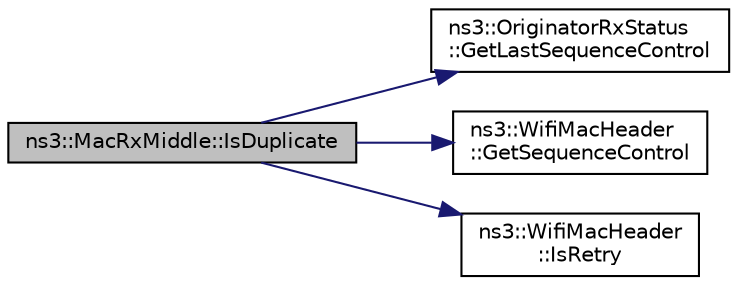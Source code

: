 digraph "ns3::MacRxMiddle::IsDuplicate"
{
 // LATEX_PDF_SIZE
  edge [fontname="Helvetica",fontsize="10",labelfontname="Helvetica",labelfontsize="10"];
  node [fontname="Helvetica",fontsize="10",shape=record];
  rankdir="LR";
  Node1 [label="ns3::MacRxMiddle::IsDuplicate",height=0.2,width=0.4,color="black", fillcolor="grey75", style="filled", fontcolor="black",tooltip="Check if we have already received the packet from the sender before (by looking at the sequence contr..."];
  Node1 -> Node2 [color="midnightblue",fontsize="10",style="solid",fontname="Helvetica"];
  Node2 [label="ns3::OriginatorRxStatus\l::GetLastSequenceControl",height=0.2,width=0.4,color="black", fillcolor="white", style="filled",URL="$classns3_1_1_originator_rx_status.html#a5a0b78a7859549881d79d729ef66fb71",tooltip="Return the last sequence control we received."];
  Node1 -> Node3 [color="midnightblue",fontsize="10",style="solid",fontname="Helvetica"];
  Node3 [label="ns3::WifiMacHeader\l::GetSequenceControl",height=0.2,width=0.4,color="black", fillcolor="white", style="filled",URL="$classns3_1_1_wifi_mac_header.html#ad4af293cb29d73a7661a93099e363b56",tooltip="Return the raw Sequence Control field."];
  Node1 -> Node4 [color="midnightblue",fontsize="10",style="solid",fontname="Helvetica"];
  Node4 [label="ns3::WifiMacHeader\l::IsRetry",height=0.2,width=0.4,color="black", fillcolor="white", style="filled",URL="$classns3_1_1_wifi_mac_header.html#a749bc7828d30ab647a23d2cdead853b3",tooltip="Return if the Retry bit is set."];
}
